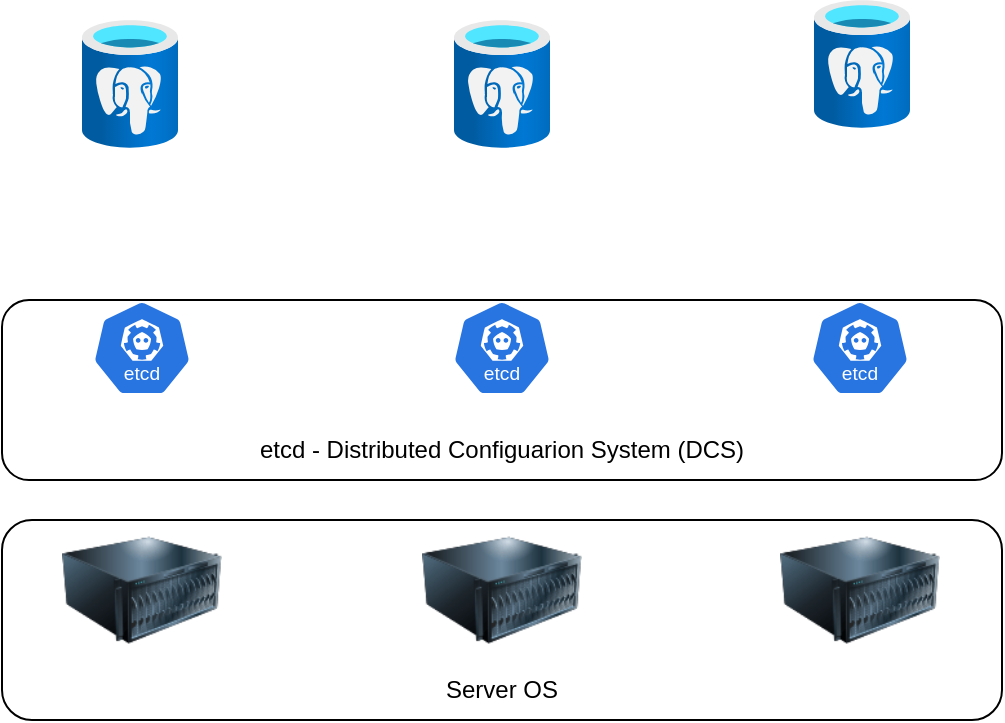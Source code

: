 <mxfile version="24.0.1" type="github">
  <diagram name="Seite-1" id="WOP4KErCCa20anXHzm_H">
    <mxGraphModel dx="812" dy="591" grid="1" gridSize="10" guides="1" tooltips="1" connect="1" arrows="1" fold="1" page="1" pageScale="1" pageWidth="827" pageHeight="1169" math="0" shadow="0">
      <root>
        <mxCell id="0" />
        <mxCell id="1" parent="0" />
        <mxCell id="lTvsPIz6IWVvOD_EdR2t-1" value="" style="image;html=1;image=img/lib/clip_art/computers/Server_128x128.png" vertex="1" parent="1">
          <mxGeometry x="230" y="315" width="80" height="80" as="geometry" />
        </mxCell>
        <mxCell id="lTvsPIz6IWVvOD_EdR2t-2" value="&lt;span style=&quot;color: rgba(0, 0, 0, 0); font-family: monospace; font-size: 0px; text-align: start; background-color: rgb(251, 251, 251);&quot;&gt;%3CmxGraphModel%3E%3Croot%3E%3CmxCell%20id%3D%220%22%2F%3E%3CmxCell%20id%3D%221%22%20parent%3D%220%22%2F%3E%3CmxCell%20id%3D%222%22%20value%3D%22%22%20style%3D%22image%3Bhtml%3D1%3Bimage%3Dimg%2Flib%2Fclip_art%2Fcomputers%2FServer_128x128.png%22%20vertex%3D%221%22%20parent%3D%221%22%3E%3CmxGeometry%20x%3D%22230%22%20y%3D%22160%22%20width%3D%2280%22%20height%3D%2280%22%20as%3D%22geometry%22%2F%3E%3C%2FmxCell%3E%3C%2Froot%3E%3C%2FmxGraphModel%3E&lt;/span&gt;" style="image;html=1;image=img/lib/clip_art/computers/Server_128x128.png" vertex="1" parent="1">
          <mxGeometry x="410" y="315" width="80" height="80" as="geometry" />
        </mxCell>
        <mxCell id="lTvsPIz6IWVvOD_EdR2t-3" value="&lt;span style=&quot;color: rgba(0, 0, 0, 0); font-family: monospace; font-size: 0px; text-align: start; background-color: rgb(251, 251, 251);&quot;&gt;%3CmxGraphModel%3E%3Croot%3E%3CmxCell%20id%3D%220%22%2F%3E%3CmxCell%20id%3D%221%22%20parent%3D%220%22%2F%3E%3CmxCell%20id%3D%222%22%20value%3D%22%22%20style%3D%22image%3Bhtml%3D1%3Bimage%3Dimg%2Flib%2Fclip_art%2Fcomputers%2FServer_128x128.png%22%20vertex%3D%221%22%20parent%3D%221%22%3E%3CmxGeometry%20x%3D%22230%22%20y%3D%22160%22%20width%3D%2280%22%20height%3D%2280%22%20as%3D%22geometry%22%2F%3E%3C%2FmxCell%3E%3C%2Froot%3E%3C%2FmxGraphModel%3E&lt;/span&gt;" style="image;html=1;image=img/lib/clip_art/computers/Server_128x128.png" vertex="1" parent="1">
          <mxGeometry x="589" y="315" width="80" height="80" as="geometry" />
        </mxCell>
        <mxCell id="lTvsPIz6IWVvOD_EdR2t-8" value="" style="image;aspect=fixed;html=1;points=[];align=center;fontSize=12;image=img/lib/azure2/databases/Azure_Database_PostgreSQL_Server.svg;" vertex="1" parent="1">
          <mxGeometry x="240" y="70" width="48" height="64" as="geometry" />
        </mxCell>
        <mxCell id="lTvsPIz6IWVvOD_EdR2t-9" value="" style="image;aspect=fixed;html=1;points=[];align=center;fontSize=12;image=img/lib/azure2/databases/Azure_Database_PostgreSQL_Server.svg;" vertex="1" parent="1">
          <mxGeometry x="426" y="70" width="48" height="64" as="geometry" />
        </mxCell>
        <mxCell id="lTvsPIz6IWVvOD_EdR2t-10" value="" style="image;aspect=fixed;html=1;points=[];align=center;fontSize=12;image=img/lib/azure2/databases/Azure_Database_PostgreSQL_Server.svg;" vertex="1" parent="1">
          <mxGeometry x="606" y="60" width="48" height="64" as="geometry" />
        </mxCell>
        <mxCell id="lTvsPIz6IWVvOD_EdR2t-11" value="" style="aspect=fixed;sketch=0;html=1;dashed=0;whitespace=wrap;fillColor=#2875E2;strokeColor=#ffffff;points=[[0.005,0.63,0],[0.1,0.2,0],[0.9,0.2,0],[0.5,0,0],[0.995,0.63,0],[0.72,0.99,0],[0.5,1,0],[0.28,0.99,0]];shape=mxgraph.kubernetes.icon2;kubernetesLabel=1;prIcon=etcd" vertex="1" parent="1">
          <mxGeometry x="245" y="210" width="50" height="48" as="geometry" />
        </mxCell>
        <mxCell id="lTvsPIz6IWVvOD_EdR2t-12" value="" style="aspect=fixed;sketch=0;html=1;dashed=0;whitespace=wrap;fillColor=#2875E2;strokeColor=#ffffff;points=[[0.005,0.63,0],[0.1,0.2,0],[0.9,0.2,0],[0.5,0,0],[0.995,0.63,0],[0.72,0.99,0],[0.5,1,0],[0.28,0.99,0]];shape=mxgraph.kubernetes.icon2;kubernetesLabel=1;prIcon=etcd" vertex="1" parent="1">
          <mxGeometry x="425" y="210" width="50" height="48" as="geometry" />
        </mxCell>
        <mxCell id="lTvsPIz6IWVvOD_EdR2t-13" value="" style="aspect=fixed;sketch=0;html=1;dashed=0;whitespace=wrap;fillColor=#2875E2;strokeColor=#ffffff;points=[[0.005,0.63,0],[0.1,0.2,0],[0.9,0.2,0],[0.5,0,0],[0.995,0.63,0],[0.72,0.99,0],[0.5,1,0],[0.28,0.99,0]];shape=mxgraph.kubernetes.icon2;kubernetesLabel=1;prIcon=etcd" vertex="1" parent="1">
          <mxGeometry x="604" y="210" width="50" height="48" as="geometry" />
        </mxCell>
        <mxCell id="lTvsPIz6IWVvOD_EdR2t-14" value="" style="rounded=1;whiteSpace=wrap;html=1;fillColor=none;" vertex="1" parent="1">
          <mxGeometry x="200" y="320" width="500" height="100" as="geometry" />
        </mxCell>
        <mxCell id="lTvsPIz6IWVvOD_EdR2t-15" value="Server OS" style="text;html=1;align=center;verticalAlign=middle;whiteSpace=wrap;rounded=0;" vertex="1" parent="1">
          <mxGeometry x="200" y="390" width="500" height="30" as="geometry" />
        </mxCell>
        <mxCell id="lTvsPIz6IWVvOD_EdR2t-16" value="" style="rounded=1;whiteSpace=wrap;html=1;fillColor=none;" vertex="1" parent="1">
          <mxGeometry x="200" y="210" width="500" height="90" as="geometry" />
        </mxCell>
        <mxCell id="lTvsPIz6IWVvOD_EdR2t-18" value="etcd - Distributed Configuarion System (DCS)" style="text;html=1;align=center;verticalAlign=middle;whiteSpace=wrap;rounded=0;" vertex="1" parent="1">
          <mxGeometry x="200" y="270" width="500" height="30" as="geometry" />
        </mxCell>
      </root>
    </mxGraphModel>
  </diagram>
</mxfile>
